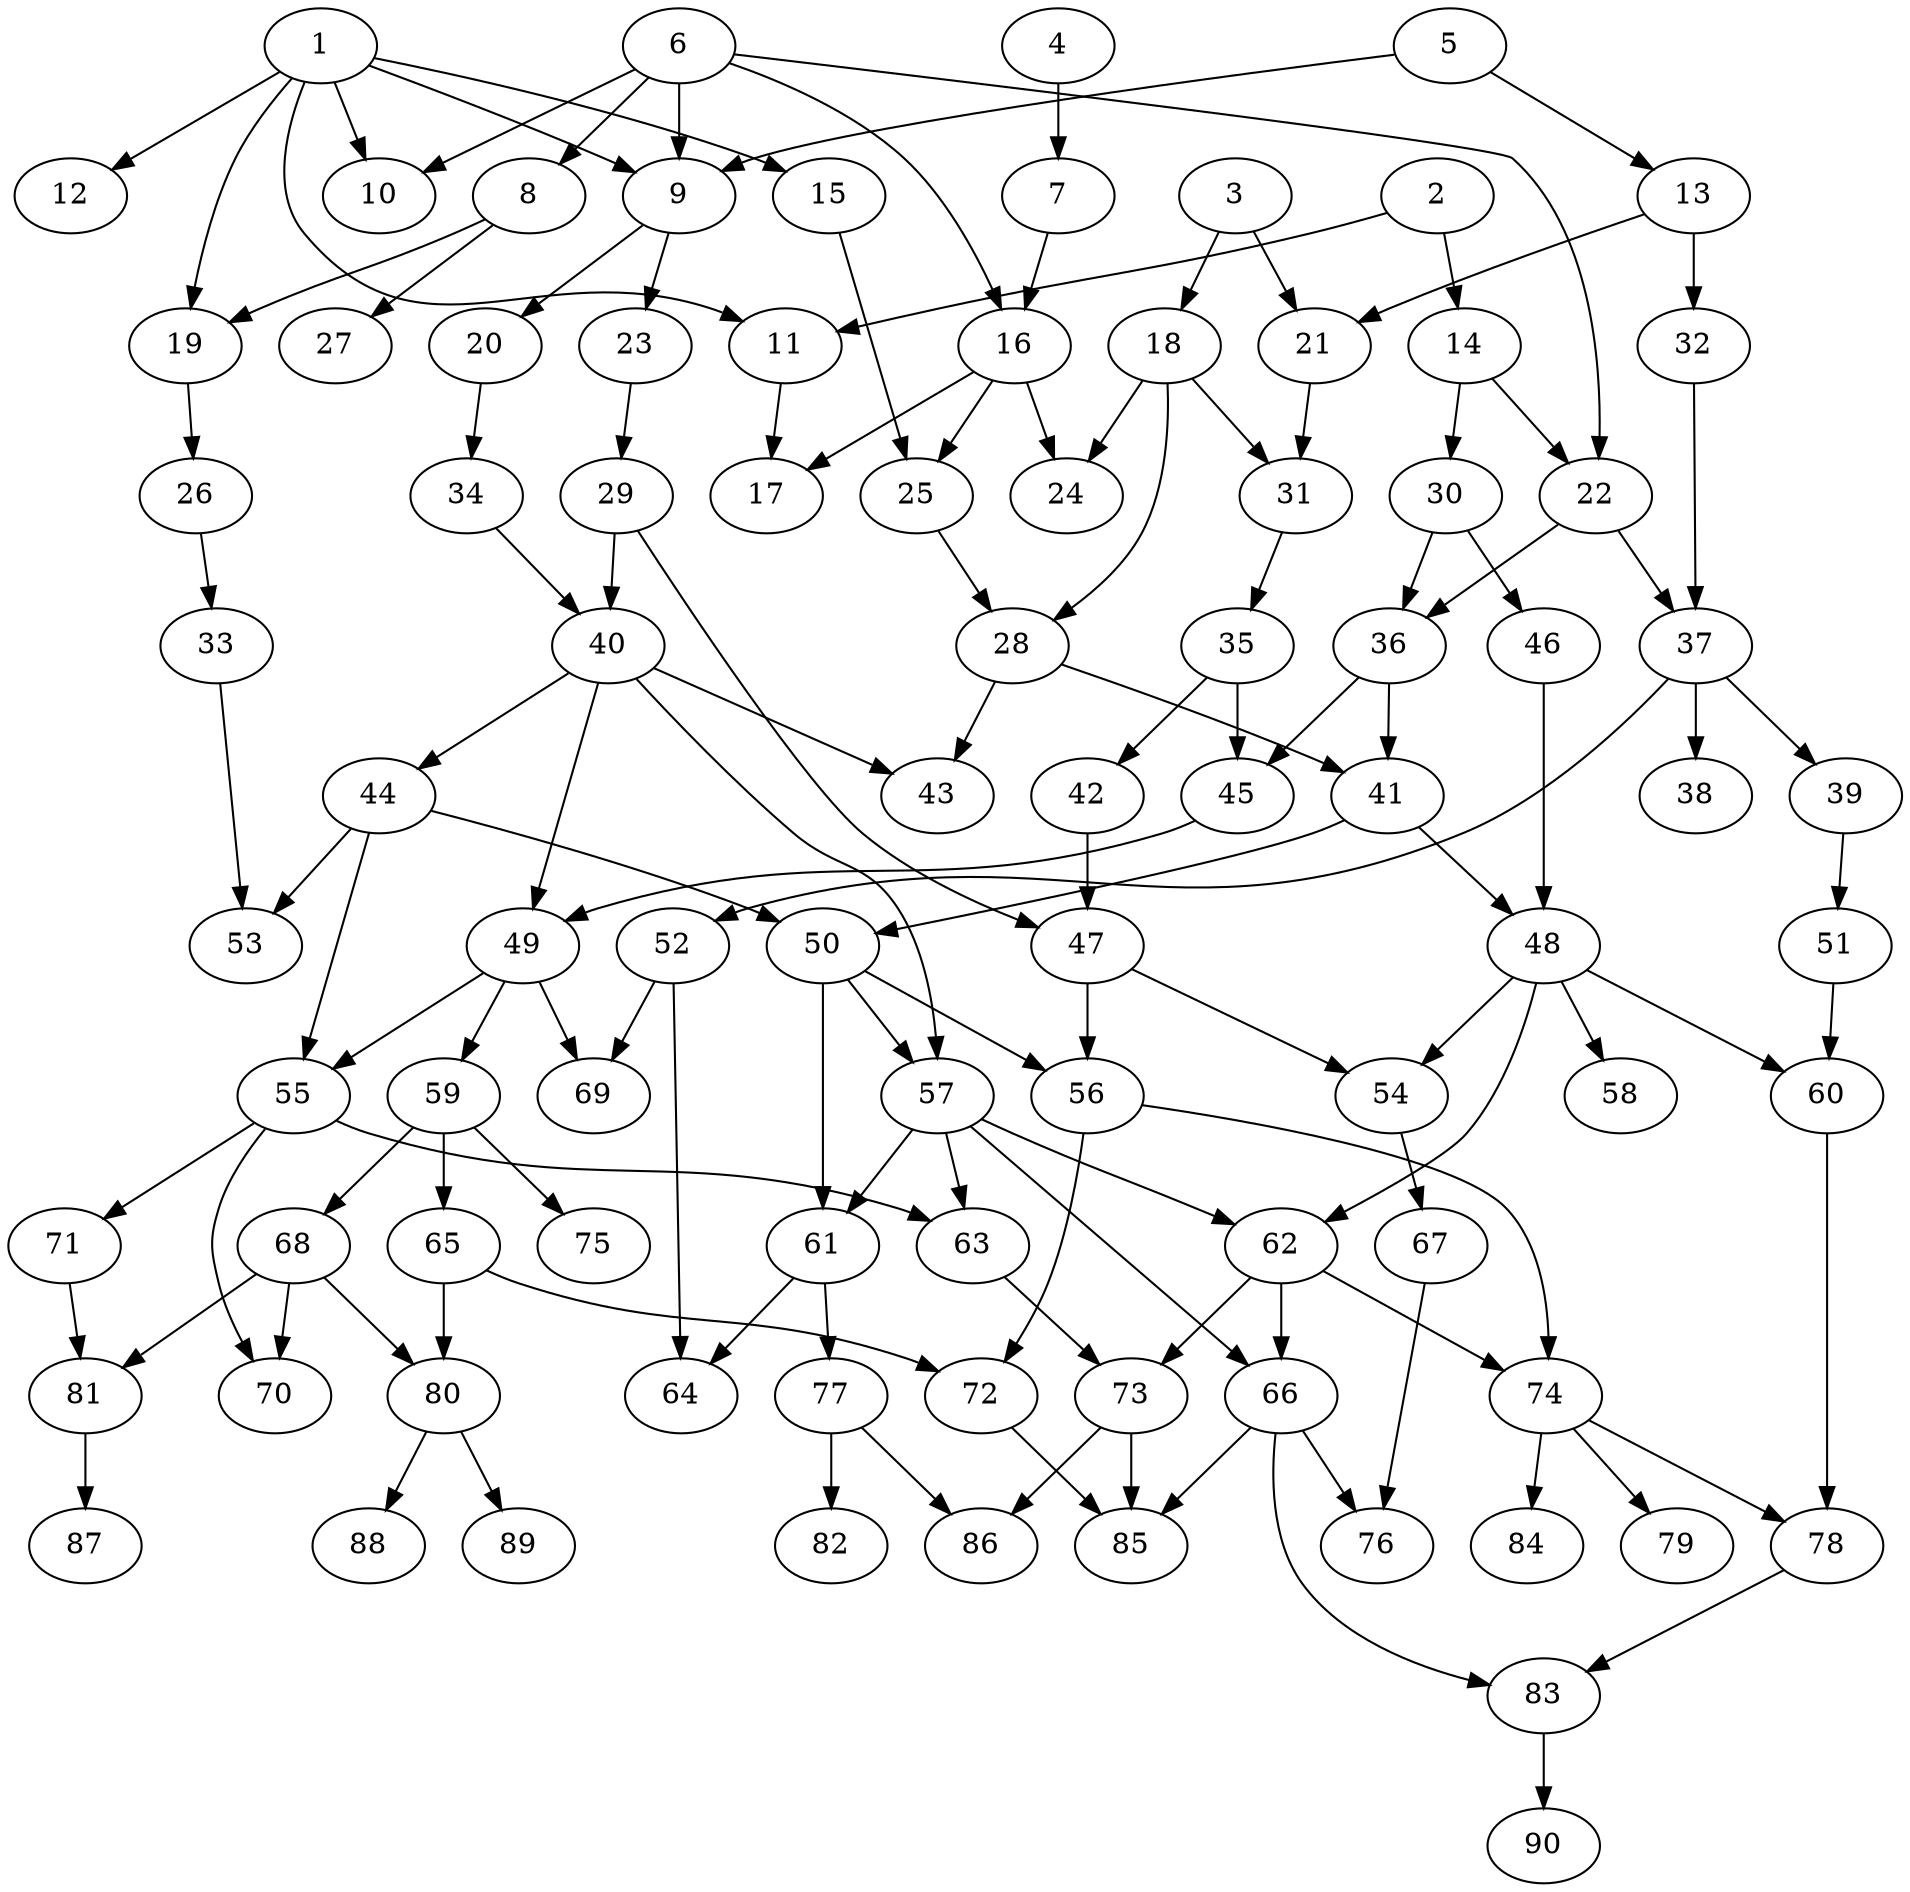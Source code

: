// DAG automatically generated by daggen at Wed Apr 12 12:20:46 2017
// ./daggen --dot -n 90 --jump=3 --fat=0.4 --regularity=0.4 --density=0.4 
digraph G {
  1 [size="782757789696", alpha="0.06"]
  1 -> 9 [size ="679477248"]
  1 -> 10 [size ="679477248"]
  1 -> 11 [size ="679477248"]
  1 -> 12 [size ="679477248"]
  1 -> 15 [size ="679477248"]
  1 -> 19 [size ="679477248"]
  2 [size="4078205466", alpha="0.07"]
  2 -> 11 [size ="75497472"]
  2 -> 14 [size ="75497472"]
  3 [size="231928233984", alpha="0.20"]
  3 -> 18 [size ="301989888"]
  3 -> 21 [size ="301989888"]
  4 [size="11569395105", alpha="0.16"]
  4 -> 7 [size ="411041792"]
  5 [size="8850629733", alpha="0.01"]
  5 -> 9 [size ="411041792"]
  5 -> 13 [size ="411041792"]
  6 [size="316729357724", alpha="0.18"]
  6 -> 8 [size ="209715200"]
  6 -> 9 [size ="209715200"]
  6 -> 10 [size ="209715200"]
  6 -> 16 [size ="209715200"]
  6 -> 22 [size ="209715200"]
  7 [size="93989361653", alpha="0.04"]
  7 -> 16 [size ="75497472"]
  8 [size="25122087316", alpha="0.10"]
  8 -> 19 [size ="536870912"]
  8 -> 27 [size ="536870912"]
  9 [size="368293445632", alpha="0.15"]
  9 -> 20 [size ="411041792"]
  9 -> 23 [size ="411041792"]
  10 [size="25558023292", alpha="0.04"]
  11 [size="549755813888", alpha="0.06"]
  11 -> 17 [size ="536870912"]
  12 [size="782757789696", alpha="0.10"]
  13 [size="2078839175", alpha="0.10"]
  13 -> 21 [size ="33554432"]
  13 -> 32 [size ="33554432"]
  14 [size="238859836989", alpha="0.01"]
  14 -> 22 [size ="838860800"]
  14 -> 30 [size ="838860800"]
  15 [size="782757789696", alpha="0.12"]
  15 -> 25 [size ="679477248"]
  16 [size="14754822912", alpha="0.07"]
  16 -> 17 [size ="536870912"]
  16 -> 24 [size ="536870912"]
  16 -> 25 [size ="536870912"]
  17 [size="4475043051", alpha="0.17"]
  18 [size="368293445632", alpha="0.07"]
  18 -> 24 [size ="411041792"]
  18 -> 28 [size ="411041792"]
  18 -> 31 [size ="411041792"]
  19 [size="549755813888", alpha="0.11"]
  19 -> 26 [size ="536870912"]
  20 [size="1821784640", alpha="0.04"]
  20 -> 34 [size ="33554432"]
  21 [size="696861297212", alpha="0.14"]
  21 -> 31 [size ="679477248"]
  22 [size="4776775697", alpha="0.09"]
  22 -> 36 [size ="411041792"]
  22 -> 37 [size ="411041792"]
  23 [size="107699982648", alpha="0.18"]
  23 -> 29 [size ="75497472"]
  24 [size="53741059956", alpha="0.10"]
  25 [size="18937489865", alpha="0.14"]
  25 -> 28 [size ="33554432"]
  26 [size="9785888007", alpha="0.03"]
  26 -> 33 [size ="301989888"]
  27 [size="20760772247", alpha="0.15"]
  28 [size="19510125701", alpha="0.08"]
  28 -> 41 [size ="411041792"]
  28 -> 43 [size ="411041792"]
  29 [size="134432212764", alpha="0.17"]
  29 -> 40 [size ="134217728"]
  29 -> 47 [size ="134217728"]
  30 [size="549755813888", alpha="0.16"]
  30 -> 36 [size ="536870912"]
  30 -> 46 [size ="536870912"]
  31 [size="19752779032", alpha="0.02"]
  31 -> 35 [size ="679477248"]
  32 [size="231928233984", alpha="0.12"]
  32 -> 37 [size ="301989888"]
  33 [size="199698343764", alpha="0.15"]
  33 -> 53 [size ="134217728"]
  34 [size="134217728000", alpha="0.01"]
  34 -> 40 [size ="209715200"]
  35 [size="3002246313", alpha="0.14"]
  35 -> 42 [size ="75497472"]
  35 -> 45 [size ="75497472"]
  36 [size="6601083805", alpha="0.11"]
  36 -> 41 [size ="134217728"]
  36 -> 45 [size ="134217728"]
  37 [size="134217728000", alpha="0.00"]
  37 -> 38 [size ="209715200"]
  37 -> 39 [size ="209715200"]
  37 -> 52 [size ="209715200"]
  38 [size="1073741824000", alpha="0.15"]
  39 [size="1266428476", alpha="0.12"]
  39 -> 51 [size ="33554432"]
  40 [size="9785569581", alpha="0.15"]
  40 -> 43 [size ="301989888"]
  40 -> 44 [size ="301989888"]
  40 -> 49 [size ="301989888"]
  40 -> 57 [size ="301989888"]
  41 [size="7719471234", alpha="0.16"]
  41 -> 48 [size ="209715200"]
  41 -> 50 [size ="209715200"]
  42 [size="782757789696", alpha="0.20"]
  42 -> 47 [size ="679477248"]
  43 [size="1013873307422", alpha="0.05"]
  44 [size="10864735220", alpha="0.15"]
  44 -> 50 [size ="209715200"]
  44 -> 53 [size ="209715200"]
  44 -> 55 [size ="209715200"]
  45 [size="1073741824000", alpha="0.19"]
  45 -> 49 [size ="838860800"]
  46 [size="702487746117", alpha="0.19"]
  46 -> 48 [size ="679477248"]
  47 [size="8589934592", alpha="0.12"]
  47 -> 54 [size ="33554432"]
  47 -> 56 [size ="33554432"]
  48 [size="1073741824000", alpha="0.08"]
  48 -> 54 [size ="838860800"]
  48 -> 58 [size ="838860800"]
  48 -> 60 [size ="838860800"]
  48 -> 62 [size ="838860800"]
  49 [size="68719476736", alpha="0.04"]
  49 -> 55 [size ="134217728"]
  49 -> 59 [size ="134217728"]
  49 -> 69 [size ="134217728"]
  50 [size="68719476736", alpha="0.05"]
  50 -> 56 [size ="134217728"]
  50 -> 57 [size ="134217728"]
  50 -> 61 [size ="134217728"]
  51 [size="30599833562", alpha="0.02"]
  51 -> 60 [size ="536870912"]
  52 [size="236249950928", alpha="0.12"]
  52 -> 64 [size ="411041792"]
  52 -> 69 [size ="411041792"]
  53 [size="213388954421", alpha="0.06"]
  54 [size="28991029248", alpha="0.05"]
  54 -> 67 [size ="75497472"]
  55 [size="549755813888", alpha="0.15"]
  55 -> 63 [size ="536870912"]
  55 -> 70 [size ="536870912"]
  55 -> 71 [size ="536870912"]
  56 [size="188304990881", alpha="0.18"]
  56 -> 72 [size ="411041792"]
  56 -> 74 [size ="411041792"]
  57 [size="18432633128", alpha="0.06"]
  57 -> 61 [size ="33554432"]
  57 -> 62 [size ="33554432"]
  57 -> 63 [size ="33554432"]
  57 -> 66 [size ="33554432"]
  58 [size="134217728000", alpha="0.01"]
  59 [size="18862547411", alpha="0.16"]
  59 -> 65 [size ="75497472"]
  59 -> 68 [size ="75497472"]
  59 -> 75 [size ="75497472"]
  60 [size="26991302796", alpha="0.14"]
  60 -> 78 [size ="134217728"]
  61 [size="626557451384", alpha="0.15"]
  61 -> 64 [size ="411041792"]
  61 -> 77 [size ="411041792"]
  62 [size="38002316242", alpha="0.18"]
  62 -> 66 [size ="75497472"]
  62 -> 73 [size ="75497472"]
  62 -> 74 [size ="75497472"]
  63 [size="8589934592", alpha="0.13"]
  63 -> 73 [size ="33554432"]
  64 [size="1073741824000", alpha="0.01"]
  65 [size="1452556953", alpha="0.09"]
  65 -> 72 [size ="33554432"]
  65 -> 80 [size ="33554432"]
  66 [size="782757789696", alpha="0.00"]
  66 -> 76 [size ="679477248"]
  66 -> 83 [size ="679477248"]
  66 -> 85 [size ="679477248"]
  67 [size="1073741824000", alpha="0.06"]
  67 -> 76 [size ="838860800"]
  68 [size="368293445632", alpha="0.05"]
  68 -> 70 [size ="411041792"]
  68 -> 80 [size ="411041792"]
  68 -> 81 [size ="411041792"]
  69 [size="8589934592", alpha="0.05"]
  70 [size="68719476736", alpha="0.06"]
  71 [size="782757789696", alpha="0.16"]
  71 -> 81 [size ="679477248"]
  72 [size="368293445632", alpha="0.14"]
  72 -> 85 [size ="411041792"]
  73 [size="1509231846", alpha="0.01"]
  73 -> 85 [size ="75497472"]
  73 -> 86 [size ="75497472"]
  74 [size="28991029248", alpha="0.02"]
  74 -> 78 [size ="75497472"]
  74 -> 79 [size ="75497472"]
  74 -> 84 [size ="75497472"]
  75 [size="7374844740", alpha="0.18"]
  76 [size="22627592801", alpha="0.03"]
  77 [size="82137374720", alpha="0.14"]
  77 -> 82 [size ="209715200"]
  77 -> 86 [size ="209715200"]
  78 [size="2935535227", alpha="0.19"]
  78 -> 83 [size ="75497472"]
  79 [size="134217728000", alpha="0.20"]
  80 [size="12746542727", alpha="0.12"]
  80 -> 88 [size ="301989888"]
  80 -> 89 [size ="301989888"]
  81 [size="37119558856", alpha="0.19"]
  81 -> 87 [size ="679477248"]
  82 [size="231928233984", alpha="0.14"]
  83 [size="10494296019", alpha="0.11"]
  83 -> 90 [size ="301989888"]
  84 [size="33519531307", alpha="0.06"]
  85 [size="782757789696", alpha="0.00"]
  86 [size="25608999472", alpha="0.20"]
  87 [size="1073741824000", alpha="0.08"]
  88 [size="134217728000", alpha="0.03"]
  89 [size="231928233984", alpha="0.19"]
  90 [size="68719476736", alpha="0.16"]
}
